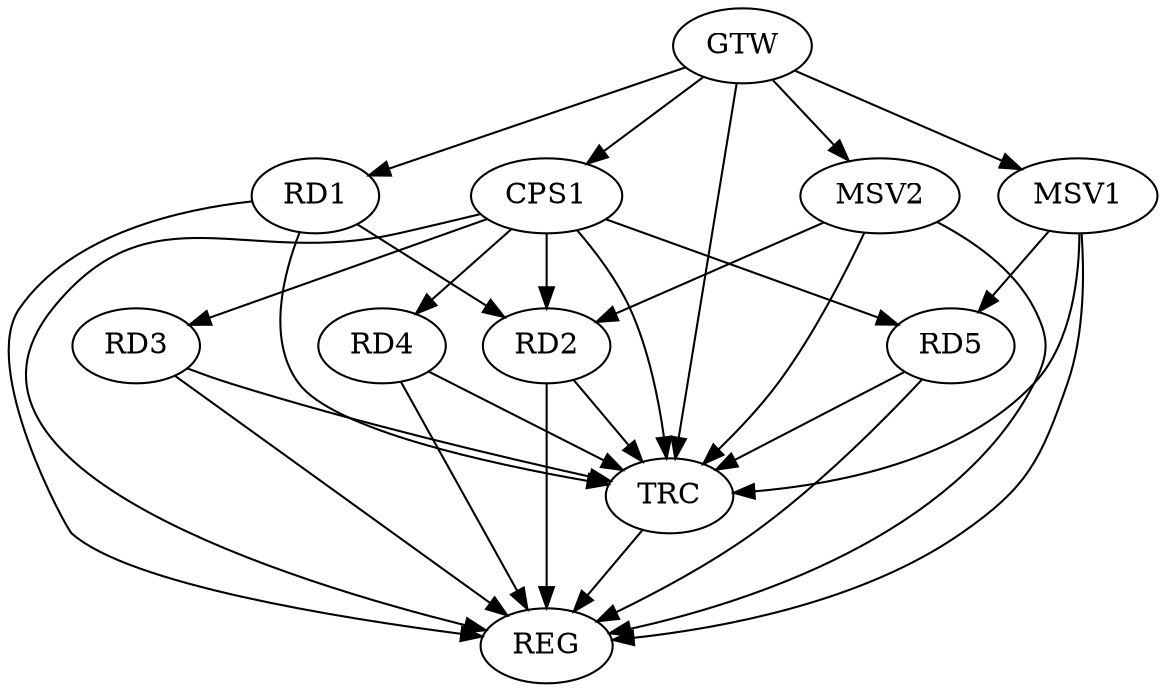 strict digraph G {
  RD1 [ label="RD1" ];
  RD2 [ label="RD2" ];
  RD3 [ label="RD3" ];
  RD4 [ label="RD4" ];
  RD5 [ label="RD5" ];
  CPS1 [ label="CPS1" ];
  GTW [ label="GTW" ];
  REG [ label="REG" ];
  TRC [ label="TRC" ];
  MSV1 [ label="MSV1" ];
  MSV2 [ label="MSV2" ];
  RD1 -> RD2;
  CPS1 -> RD2;
  CPS1 -> RD3;
  CPS1 -> RD4;
  CPS1 -> RD5;
  GTW -> RD1;
  GTW -> CPS1;
  RD1 -> REG;
  RD2 -> REG;
  RD3 -> REG;
  RD4 -> REG;
  RD5 -> REG;
  CPS1 -> REG;
  RD1 -> TRC;
  RD2 -> TRC;
  RD3 -> TRC;
  RD4 -> TRC;
  RD5 -> TRC;
  CPS1 -> TRC;
  GTW -> TRC;
  TRC -> REG;
  MSV1 -> RD5;
  GTW -> MSV1;
  MSV1 -> REG;
  MSV1 -> TRC;
  MSV2 -> RD2;
  GTW -> MSV2;
  MSV2 -> REG;
  MSV2 -> TRC;
}
